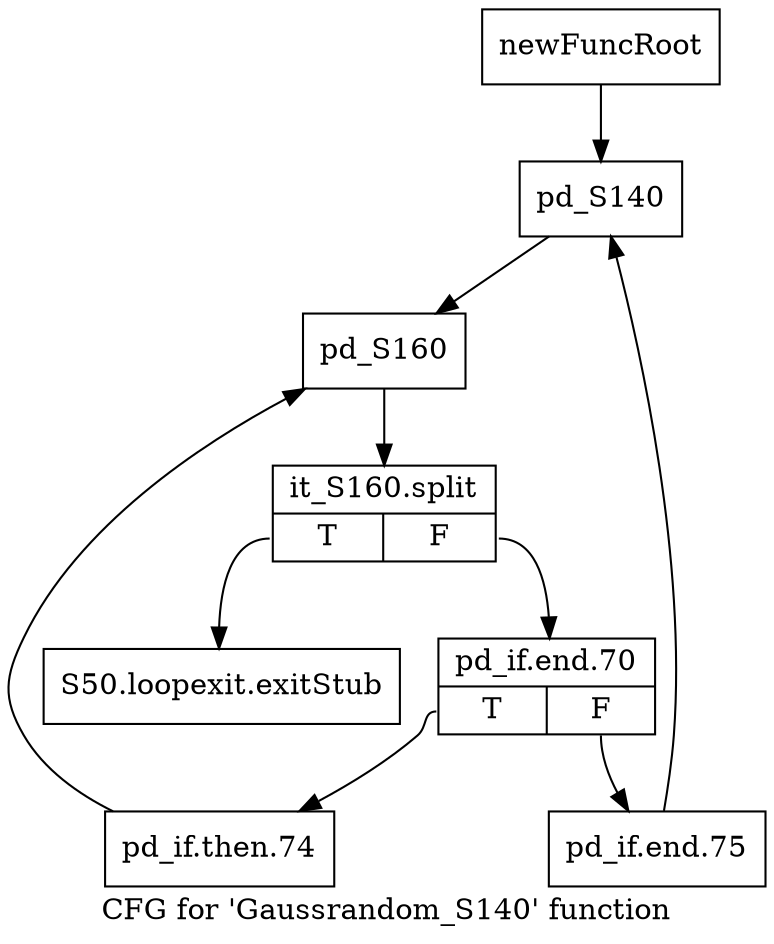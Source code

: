 digraph "CFG for 'Gaussrandom_S140' function" {
	label="CFG for 'Gaussrandom_S140' function";

	Node0x34930f0 [shape=record,label="{newFuncRoot}"];
	Node0x34930f0 -> Node0x3493190;
	Node0x3493140 [shape=record,label="{S50.loopexit.exitStub}"];
	Node0x3493190 [shape=record,label="{pd_S140}"];
	Node0x3493190 -> Node0x34931e0;
	Node0x34931e0 [shape=record,label="{pd_S160}"];
	Node0x34931e0 -> Node0x3990e20;
	Node0x3990e20 [shape=record,label="{it_S160.split|{<s0>T|<s1>F}}"];
	Node0x3990e20:s0 -> Node0x3493140;
	Node0x3990e20:s1 -> Node0x3493230;
	Node0x3493230 [shape=record,label="{pd_if.end.70|{<s0>T|<s1>F}}"];
	Node0x3493230:s0 -> Node0x34932d0;
	Node0x3493230:s1 -> Node0x3493280;
	Node0x3493280 [shape=record,label="{pd_if.end.75}"];
	Node0x3493280 -> Node0x3493190;
	Node0x34932d0 [shape=record,label="{pd_if.then.74}"];
	Node0x34932d0 -> Node0x34931e0;
}
